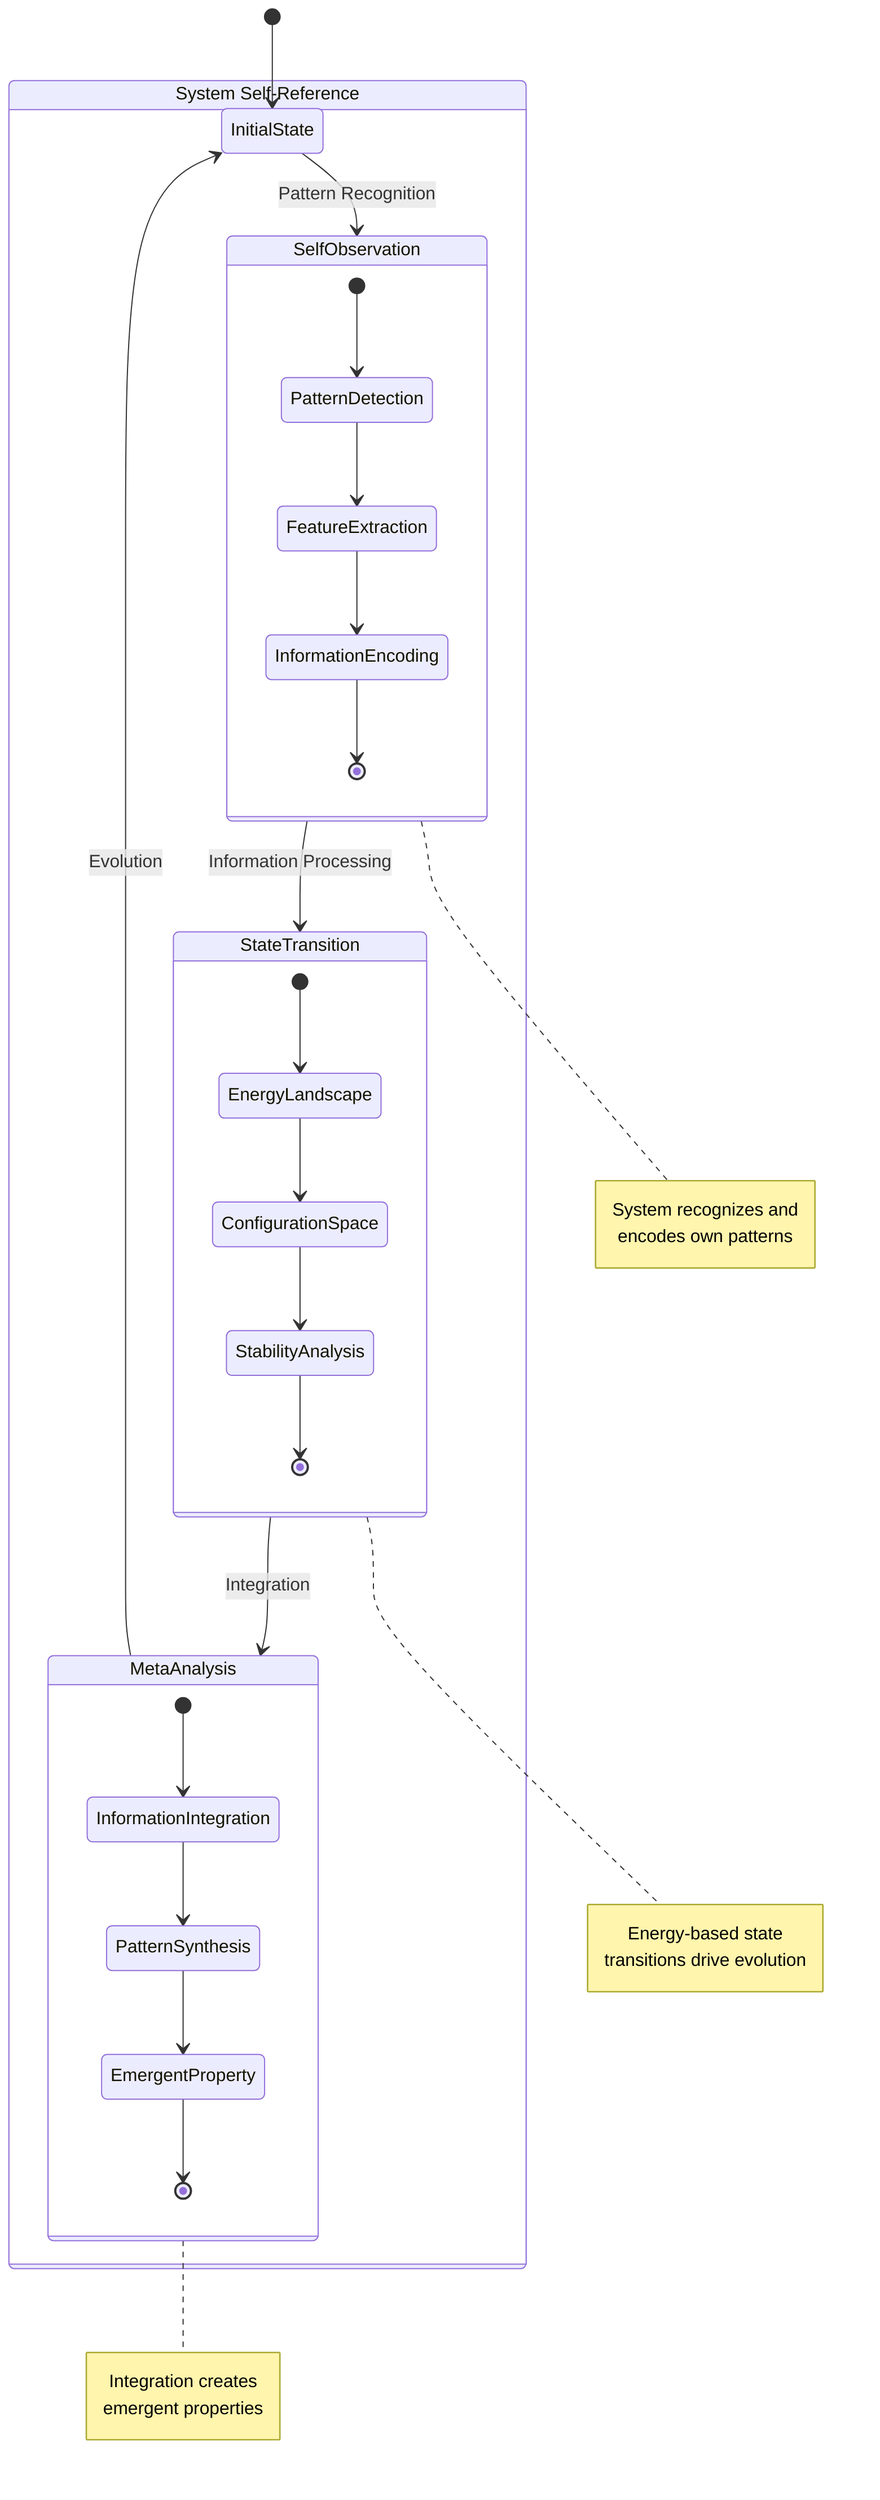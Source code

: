 stateDiagram-v2
    [*] --> InitialState

    state "System Self-Reference" as SSR {
        InitialState --> SelfObservation: Pattern Recognition
        SelfObservation --> StateTransition: Information Processing
        StateTransition --> MetaAnalysis: Integration
        MetaAnalysis --> InitialState: Evolution
    }

    state SelfObservation {
        [*] --> PatternDetection
        PatternDetection --> FeatureExtraction
        FeatureExtraction --> InformationEncoding
        InformationEncoding --> [*]
    }

    state StateTransition {
        [*] --> EnergyLandscape
        EnergyLandscape --> ConfigurationSpace
        ConfigurationSpace --> StabilityAnalysis
        StabilityAnalysis --> [*]
    }

    state MetaAnalysis {
        [*] --> InformationIntegration
        InformationIntegration --> PatternSynthesis
        PatternSynthesis --> EmergentProperty
        EmergentProperty --> [*]
    }

    note right of SelfObservation
        System recognizes and
        encodes own patterns
    end note

    note right of StateTransition
        Energy-based state
        transitions drive evolution
    end note

    note right of MetaAnalysis
        Integration creates
        emergent properties
    end note